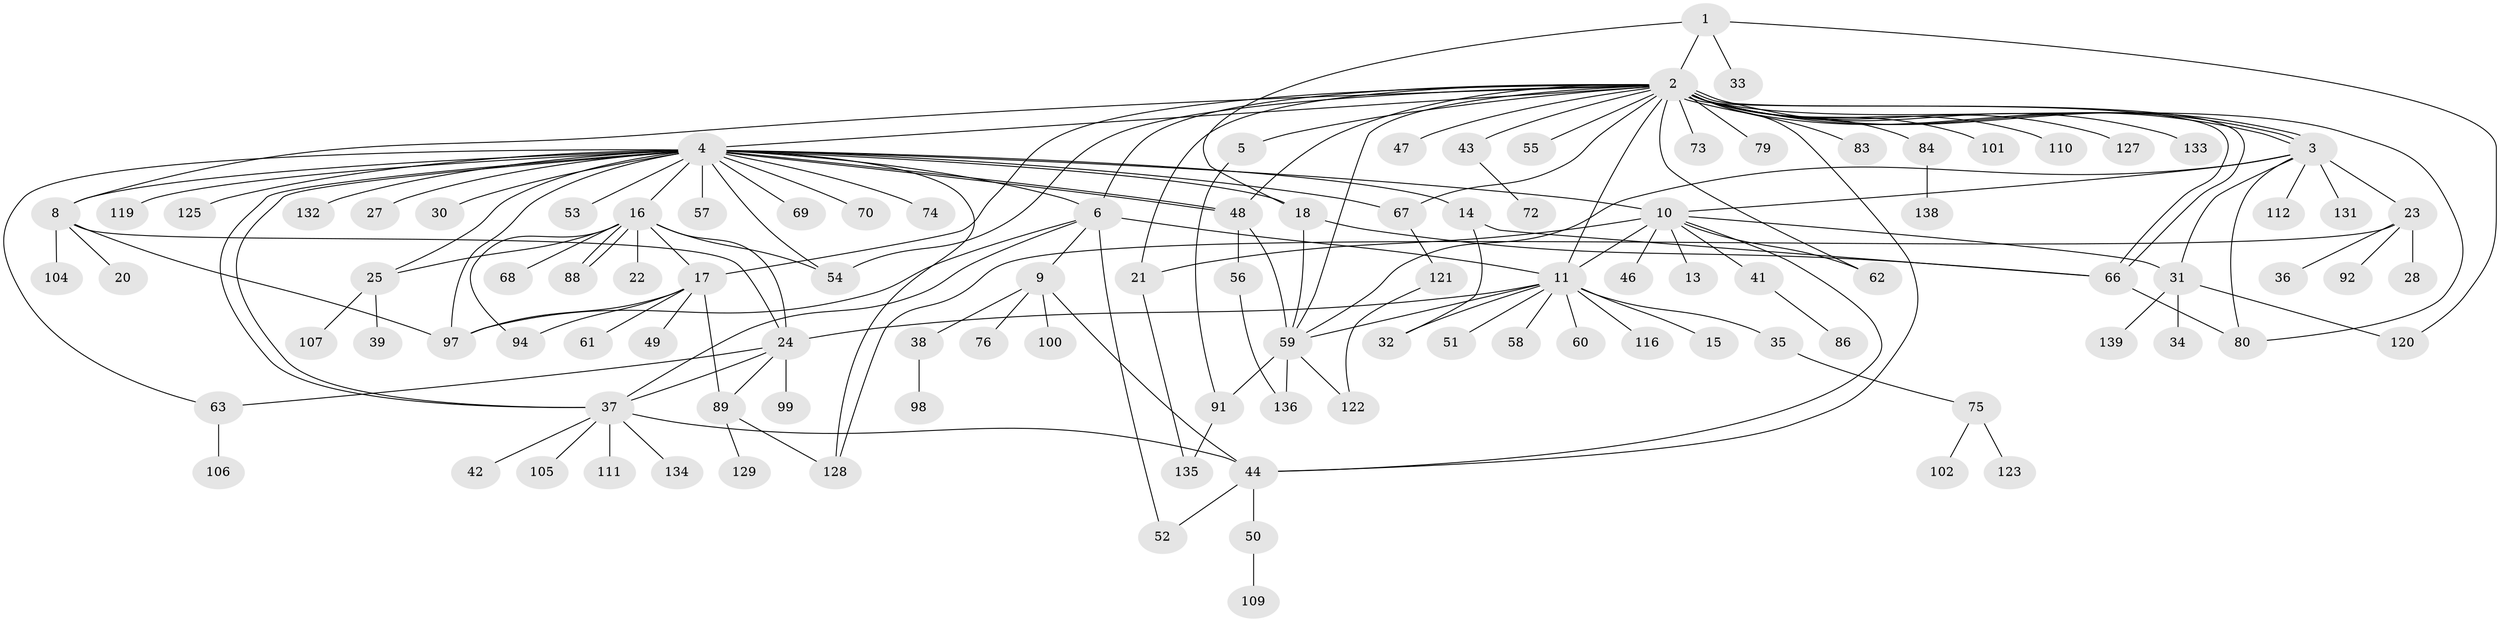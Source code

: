 // original degree distribution, {4: 0.03597122302158273, 29: 0.007194244604316547, 11: 0.014388489208633094, 25: 0.007194244604316547, 3: 0.08633093525179857, 7: 0.02158273381294964, 1: 0.5323741007194245, 6: 0.03597122302158273, 5: 0.02877697841726619, 10: 0.014388489208633094, 13: 0.007194244604316547, 8: 0.014388489208633094, 2: 0.19424460431654678}
// Generated by graph-tools (version 1.1) at 2025/41/03/06/25 10:41:49]
// undirected, 108 vertices, 158 edges
graph export_dot {
graph [start="1"]
  node [color=gray90,style=filled];
  1;
  2 [super="+64"];
  3 [super="+7"];
  4 [super="+12"];
  5 [super="+29"];
  6 [super="+45"];
  8;
  9;
  10 [super="+19"];
  11 [super="+115"];
  13;
  14;
  15;
  16 [super="+81"];
  17 [super="+137"];
  18 [super="+126"];
  20;
  21;
  22;
  23 [super="+26"];
  24 [super="+85"];
  25 [super="+40"];
  27;
  28;
  30;
  31 [super="+103"];
  32;
  33;
  34 [super="+96"];
  35;
  36;
  37 [super="+90"];
  38 [super="+95"];
  39;
  41 [super="+77"];
  42;
  43;
  44 [super="+65"];
  46;
  47;
  48;
  49;
  50;
  51;
  52 [super="+108"];
  53;
  54;
  55;
  56 [super="+130"];
  57;
  58;
  59 [super="+114"];
  60;
  61;
  62 [super="+118"];
  63 [super="+82"];
  66 [super="+71"];
  67 [super="+113"];
  68;
  69;
  70;
  72;
  73;
  74;
  75 [super="+78"];
  76;
  79;
  80 [super="+87"];
  83;
  84;
  86;
  88;
  89 [super="+117"];
  91 [super="+93"];
  92;
  94;
  97 [super="+124"];
  98;
  99;
  100;
  101;
  102;
  104;
  105;
  106;
  107;
  109;
  110;
  111;
  112;
  116;
  119;
  120;
  121;
  122;
  123;
  125;
  127;
  128;
  129;
  131;
  132;
  133;
  134;
  135;
  136;
  138;
  139;
  1 -- 2;
  1 -- 18;
  1 -- 33;
  1 -- 120;
  2 -- 3;
  2 -- 3;
  2 -- 3;
  2 -- 4;
  2 -- 5;
  2 -- 8;
  2 -- 11;
  2 -- 17;
  2 -- 21;
  2 -- 43;
  2 -- 44;
  2 -- 47;
  2 -- 48;
  2 -- 54;
  2 -- 55;
  2 -- 59;
  2 -- 62;
  2 -- 66;
  2 -- 66;
  2 -- 67;
  2 -- 73;
  2 -- 80;
  2 -- 84;
  2 -- 101;
  2 -- 110;
  2 -- 127;
  2 -- 133;
  2 -- 83;
  2 -- 6;
  2 -- 79;
  3 -- 10;
  3 -- 23;
  3 -- 31;
  3 -- 80;
  3 -- 112;
  3 -- 131;
  3 -- 59;
  4 -- 6;
  4 -- 10;
  4 -- 14;
  4 -- 16;
  4 -- 18;
  4 -- 25;
  4 -- 27;
  4 -- 30;
  4 -- 37;
  4 -- 37;
  4 -- 48;
  4 -- 48;
  4 -- 53;
  4 -- 54;
  4 -- 63;
  4 -- 69;
  4 -- 70;
  4 -- 74;
  4 -- 119;
  4 -- 128;
  4 -- 132;
  4 -- 8;
  4 -- 57;
  4 -- 125;
  4 -- 67;
  4 -- 97;
  5 -- 91;
  6 -- 9;
  6 -- 37;
  6 -- 52;
  6 -- 97;
  6 -- 11;
  8 -- 20;
  8 -- 24;
  8 -- 104;
  8 -- 97;
  9 -- 38;
  9 -- 44;
  9 -- 76;
  9 -- 100;
  10 -- 13;
  10 -- 21;
  10 -- 31;
  10 -- 41;
  10 -- 44;
  10 -- 46;
  10 -- 62;
  10 -- 11;
  11 -- 15;
  11 -- 24;
  11 -- 32;
  11 -- 35;
  11 -- 51;
  11 -- 58;
  11 -- 60;
  11 -- 116;
  11 -- 59;
  14 -- 32;
  14 -- 66;
  16 -- 17;
  16 -- 22;
  16 -- 24;
  16 -- 25;
  16 -- 54;
  16 -- 68;
  16 -- 88;
  16 -- 88;
  16 -- 94;
  17 -- 49;
  17 -- 61;
  17 -- 89;
  17 -- 94;
  17 -- 97;
  18 -- 59;
  18 -- 66;
  21 -- 135;
  23 -- 28;
  23 -- 36;
  23 -- 92;
  23 -- 128;
  24 -- 37;
  24 -- 63;
  24 -- 89;
  24 -- 99;
  25 -- 39;
  25 -- 107;
  31 -- 34;
  31 -- 120;
  31 -- 139;
  35 -- 75;
  37 -- 42;
  37 -- 44;
  37 -- 105;
  37 -- 111;
  37 -- 134;
  38 -- 98;
  41 -- 86;
  43 -- 72;
  44 -- 50;
  44 -- 52;
  48 -- 56;
  48 -- 59;
  50 -- 109;
  56 -- 136;
  59 -- 91;
  59 -- 122;
  59 -- 136;
  63 -- 106;
  66 -- 80;
  67 -- 121;
  75 -- 123;
  75 -- 102;
  84 -- 138;
  89 -- 128;
  89 -- 129;
  91 -- 135;
  121 -- 122;
}
